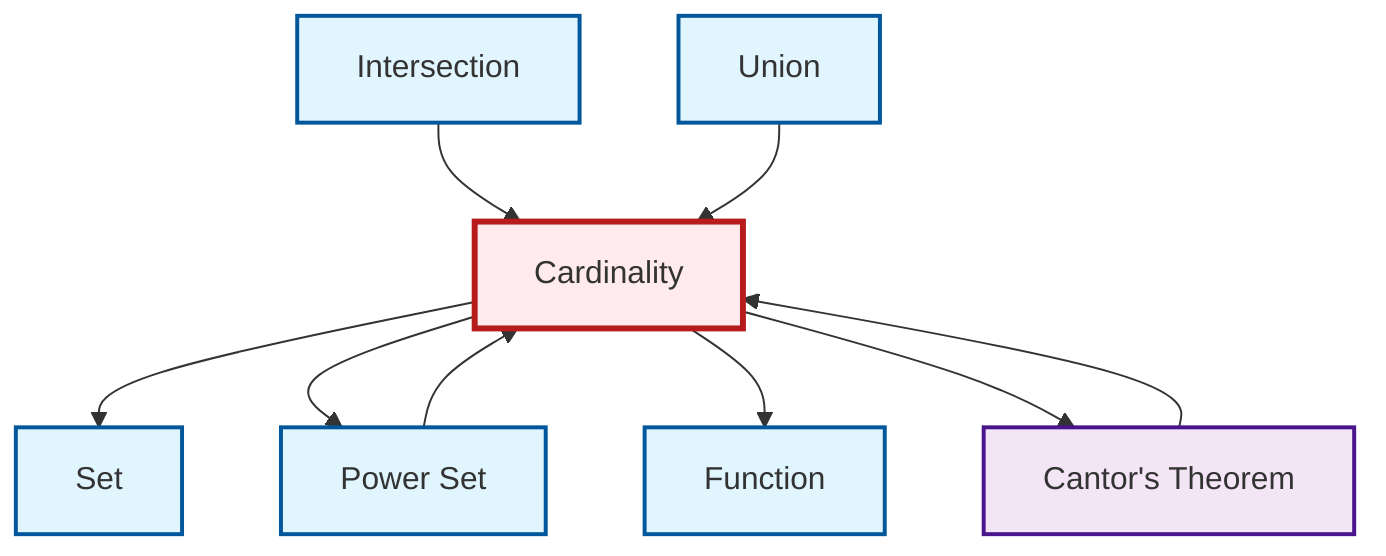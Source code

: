 graph TD
    classDef definition fill:#e1f5fe,stroke:#01579b,stroke-width:2px
    classDef theorem fill:#f3e5f5,stroke:#4a148c,stroke-width:2px
    classDef axiom fill:#fff3e0,stroke:#e65100,stroke-width:2px
    classDef example fill:#e8f5e9,stroke:#1b5e20,stroke-width:2px
    classDef current fill:#ffebee,stroke:#b71c1c,stroke-width:3px
    def-cardinality["Cardinality"]:::definition
    def-power-set["Power Set"]:::definition
    def-set["Set"]:::definition
    def-intersection["Intersection"]:::definition
    def-function["Function"]:::definition
    def-union["Union"]:::definition
    thm-cantor["Cantor's Theorem"]:::theorem
    def-power-set --> def-cardinality
    def-intersection --> def-cardinality
    def-cardinality --> def-set
    def-cardinality --> def-power-set
    def-union --> def-cardinality
    thm-cantor --> def-cardinality
    def-cardinality --> def-function
    def-cardinality --> thm-cantor
    class def-cardinality current